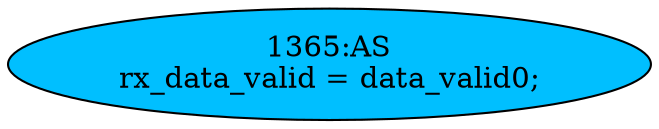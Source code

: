 strict digraph "" {
	node [label="\N"];
	"1365:AS"	 [ast="<pyverilog.vparser.ast.Assign object at 0x7f0647e57950>",
		def_var="['rx_data_valid']",
		fillcolor=deepskyblue,
		label="1365:AS
rx_data_valid = data_valid0;",
		statements="[]",
		style=filled,
		typ=Assign,
		use_var="['data_valid0']"];
}
